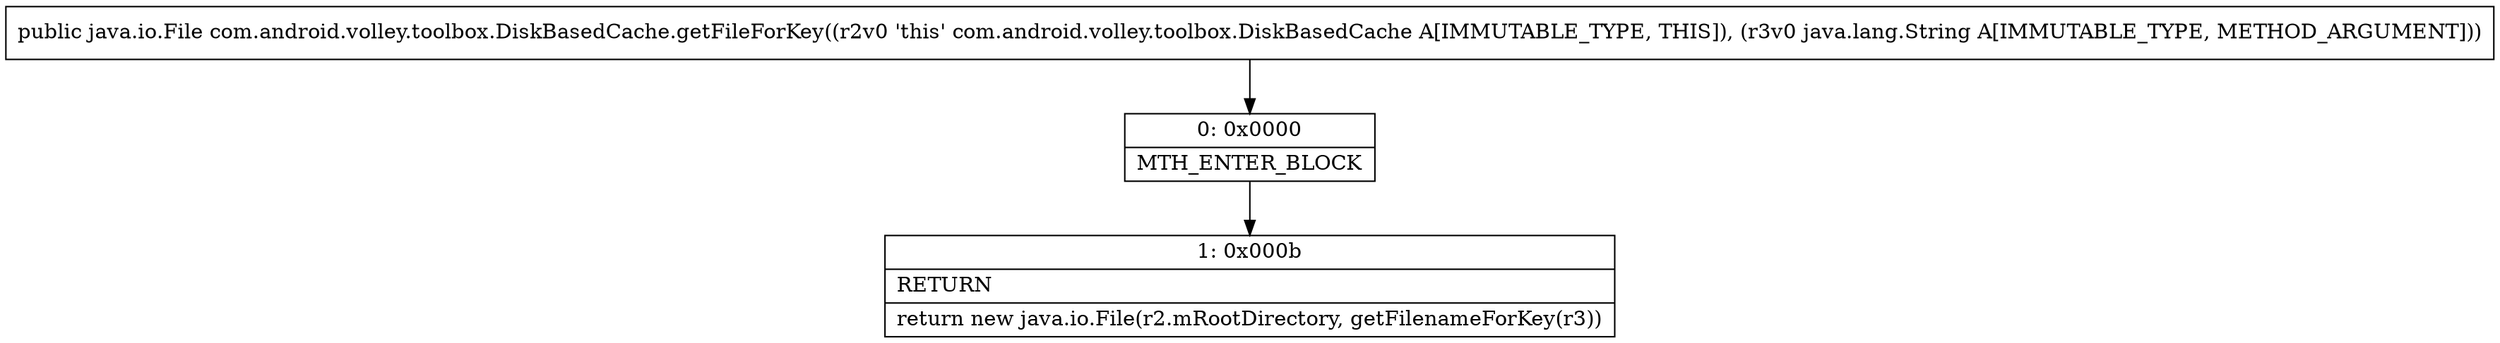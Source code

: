 digraph "CFG forcom.android.volley.toolbox.DiskBasedCache.getFileForKey(Ljava\/lang\/String;)Ljava\/io\/File;" {
Node_0 [shape=record,label="{0\:\ 0x0000|MTH_ENTER_BLOCK\l}"];
Node_1 [shape=record,label="{1\:\ 0x000b|RETURN\l|return new java.io.File(r2.mRootDirectory, getFilenameForKey(r3))\l}"];
MethodNode[shape=record,label="{public java.io.File com.android.volley.toolbox.DiskBasedCache.getFileForKey((r2v0 'this' com.android.volley.toolbox.DiskBasedCache A[IMMUTABLE_TYPE, THIS]), (r3v0 java.lang.String A[IMMUTABLE_TYPE, METHOD_ARGUMENT])) }"];
MethodNode -> Node_0;
Node_0 -> Node_1;
}


